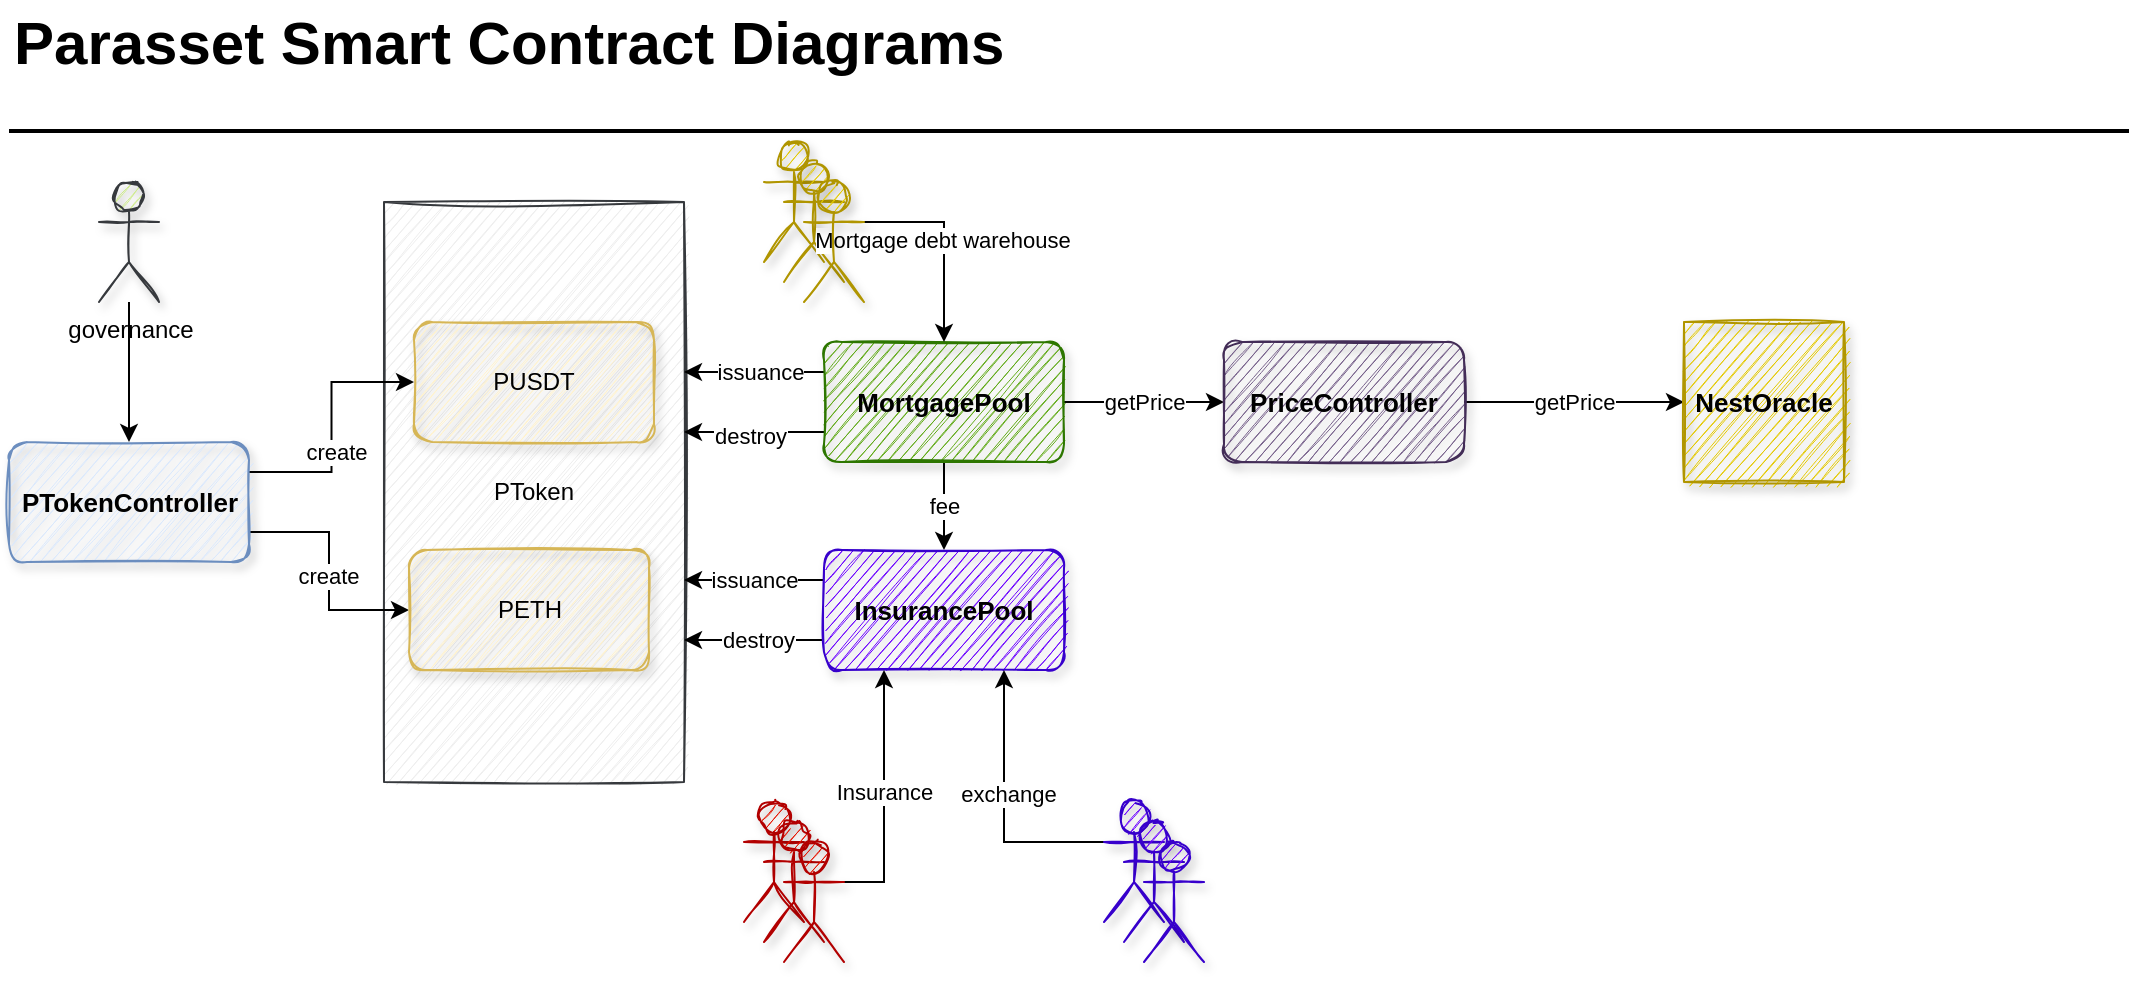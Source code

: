 <mxfile version="14.2.9" type="github">
  <diagram id="Ht1M8jgEwFfnCIfOTk4-" name="Page-1">
    <mxGraphModel dx="788" dy="458" grid="1" gridSize="10" guides="1" tooltips="1" connect="1" arrows="1" fold="1" page="1" pageScale="1" pageWidth="1169" pageHeight="827" math="0" shadow="0">
      <root>
        <mxCell id="0" />
        <mxCell id="1" parent="0" />
        <mxCell id="1N8OzxeI7ak3cwzA8k8z-51" value="PToken" style="rounded=0;whiteSpace=wrap;html=1;shadow=0;glass=0;sketch=1;fillColor=#eeeeee;strokeColor=#36393d;" vertex="1" parent="1">
          <mxGeometry x="240" y="180" width="150" height="290" as="geometry" />
        </mxCell>
        <mxCell id="-QjtrjUzRDEMRZ5MF8oH-47" value="Parasset Smart Contract Diagrams&lt;br&gt;&amp;nbsp;" style="text;html=1;resizable=0;points=[];autosize=1;align=left;verticalAlign=top;spacingTop=-4;fontSize=30;fontStyle=1" parent="1" vertex="1">
          <mxGeometry x="52.5" y="79.5" width="510" height="70" as="geometry" />
        </mxCell>
        <mxCell id="SCVMTBWpLvtzJIhz15lM-1" value="" style="line;strokeWidth=2;html=1;fontSize=14;" parent="1" vertex="1">
          <mxGeometry x="52.5" y="139.5" width="1060" height="10" as="geometry" />
        </mxCell>
        <mxCell id="1N8OzxeI7ak3cwzA8k8z-6" style="edgeStyle=orthogonalEdgeStyle;rounded=0;orthogonalLoop=1;jettySize=auto;html=1;exitX=1;exitY=0.25;exitDx=0;exitDy=0;entryX=0;entryY=0.5;entryDx=0;entryDy=0;" edge="1" parent="1" source="1N8OzxeI7ak3cwzA8k8z-2" target="1N8OzxeI7ak3cwzA8k8z-3">
          <mxGeometry relative="1" as="geometry" />
        </mxCell>
        <mxCell id="1N8OzxeI7ak3cwzA8k8z-8" value="create" style="edgeLabel;html=1;align=center;verticalAlign=middle;resizable=0;points=[];" vertex="1" connectable="0" parent="1N8OzxeI7ak3cwzA8k8z-6">
          <mxGeometry x="-0.183" y="-2" relative="1" as="geometry">
            <mxPoint as="offset" />
          </mxGeometry>
        </mxCell>
        <mxCell id="1N8OzxeI7ak3cwzA8k8z-7" style="edgeStyle=orthogonalEdgeStyle;rounded=0;orthogonalLoop=1;jettySize=auto;html=1;exitX=1;exitY=0.75;exitDx=0;exitDy=0;entryX=0;entryY=0.5;entryDx=0;entryDy=0;" edge="1" parent="1" source="1N8OzxeI7ak3cwzA8k8z-2" target="1N8OzxeI7ak3cwzA8k8z-4">
          <mxGeometry relative="1" as="geometry" />
        </mxCell>
        <mxCell id="1N8OzxeI7ak3cwzA8k8z-9" value="create" style="edgeLabel;html=1;align=center;verticalAlign=middle;resizable=0;points=[];" vertex="1" connectable="0" parent="1N8OzxeI7ak3cwzA8k8z-7">
          <mxGeometry x="0.032" y="-1" relative="1" as="geometry">
            <mxPoint as="offset" />
          </mxGeometry>
        </mxCell>
        <mxCell id="1N8OzxeI7ak3cwzA8k8z-2" value="&lt;font style=&quot;vertical-align: inherit&quot;&gt;&lt;font style=&quot;vertical-align: inherit&quot;&gt;&lt;font style=&quot;vertical-align: inherit&quot;&gt;&lt;font style=&quot;vertical-align: inherit&quot; size=&quot;1&quot;&gt;&lt;b style=&quot;font-size: 13px&quot;&gt;PTokenController&lt;/b&gt;&lt;/font&gt;&lt;/font&gt;&lt;/font&gt;&lt;/font&gt;" style="rounded=1;whiteSpace=wrap;html=1;fillColor=#dae8fc;strokeColor=#6c8ebf;sketch=1;glass=0;shadow=1;" vertex="1" parent="1">
          <mxGeometry x="52.5" y="300" width="120" height="60" as="geometry" />
        </mxCell>
        <mxCell id="1N8OzxeI7ak3cwzA8k8z-3" value="&lt;font style=&quot;vertical-align: inherit&quot;&gt;&lt;font style=&quot;vertical-align: inherit&quot;&gt;PUSDT&lt;/font&gt;&lt;/font&gt;" style="rounded=1;whiteSpace=wrap;html=1;shadow=1;glass=0;sketch=1;fillColor=#fff2cc;strokeColor=#d6b656;" vertex="1" parent="1">
          <mxGeometry x="255" y="240" width="120" height="60" as="geometry" />
        </mxCell>
        <mxCell id="1N8OzxeI7ak3cwzA8k8z-4" value="PETH" style="rounded=1;whiteSpace=wrap;html=1;shadow=1;glass=0;sketch=1;fillColor=#fff2cc;strokeColor=#d6b656;" vertex="1" parent="1">
          <mxGeometry x="252.5" y="354" width="120" height="60" as="geometry" />
        </mxCell>
        <mxCell id="1N8OzxeI7ak3cwzA8k8z-24" style="edgeStyle=orthogonalEdgeStyle;rounded=0;orthogonalLoop=1;jettySize=auto;html=1;exitX=0;exitY=0.25;exitDx=0;exitDy=0;" edge="1" parent="1" source="1N8OzxeI7ak3cwzA8k8z-10">
          <mxGeometry relative="1" as="geometry">
            <mxPoint x="390" y="265" as="targetPoint" />
          </mxGeometry>
        </mxCell>
        <mxCell id="1N8OzxeI7ak3cwzA8k8z-26" value="issuance" style="edgeLabel;html=1;align=center;verticalAlign=middle;resizable=0;points=[];" vertex="1" connectable="0" parent="1N8OzxeI7ak3cwzA8k8z-24">
          <mxGeometry x="-0.093" y="-1" relative="1" as="geometry">
            <mxPoint y="1" as="offset" />
          </mxGeometry>
        </mxCell>
        <mxCell id="1N8OzxeI7ak3cwzA8k8z-25" style="edgeStyle=orthogonalEdgeStyle;rounded=0;orthogonalLoop=1;jettySize=auto;html=1;exitX=0;exitY=0.75;exitDx=0;exitDy=0;" edge="1" parent="1" source="1N8OzxeI7ak3cwzA8k8z-10">
          <mxGeometry relative="1" as="geometry">
            <mxPoint x="390" y="295" as="targetPoint" />
          </mxGeometry>
        </mxCell>
        <mxCell id="1N8OzxeI7ak3cwzA8k8z-27" value="destroy" style="edgeLabel;html=1;align=center;verticalAlign=middle;resizable=0;points=[];" vertex="1" connectable="0" parent="1N8OzxeI7ak3cwzA8k8z-25">
          <mxGeometry x="0.078" y="1" relative="1" as="geometry">
            <mxPoint as="offset" />
          </mxGeometry>
        </mxCell>
        <mxCell id="1N8OzxeI7ak3cwzA8k8z-29" value="getPrice" style="edgeStyle=orthogonalEdgeStyle;rounded=0;orthogonalLoop=1;jettySize=auto;html=1;exitX=1;exitY=0.5;exitDx=0;exitDy=0;entryX=0;entryY=0.5;entryDx=0;entryDy=0;" edge="1" parent="1" source="1N8OzxeI7ak3cwzA8k8z-10" target="1N8OzxeI7ak3cwzA8k8z-28">
          <mxGeometry relative="1" as="geometry" />
        </mxCell>
        <mxCell id="1N8OzxeI7ak3cwzA8k8z-32" value="fee" style="edgeStyle=orthogonalEdgeStyle;rounded=0;orthogonalLoop=1;jettySize=auto;html=1;exitX=0.5;exitY=1;exitDx=0;exitDy=0;" edge="1" parent="1" source="1N8OzxeI7ak3cwzA8k8z-10" target="1N8OzxeI7ak3cwzA8k8z-17">
          <mxGeometry relative="1" as="geometry" />
        </mxCell>
        <mxCell id="1N8OzxeI7ak3cwzA8k8z-10" value="&lt;b&gt;&lt;font style=&quot;font-size: 13px&quot; color=&quot;#000000&quot;&gt;MortgagePool&lt;/font&gt;&lt;/b&gt;" style="rounded=1;whiteSpace=wrap;html=1;shadow=1;glass=0;sketch=1;fillColor=#60a917;strokeColor=#2D7600;fontColor=#ffffff;" vertex="1" parent="1">
          <mxGeometry x="460" y="250" width="120" height="60" as="geometry" />
        </mxCell>
        <mxCell id="1N8OzxeI7ak3cwzA8k8z-14" value="" style="edgeStyle=orthogonalEdgeStyle;rounded=0;orthogonalLoop=1;jettySize=auto;html=1;" edge="1" parent="1" source="1N8OzxeI7ak3cwzA8k8z-12" target="1N8OzxeI7ak3cwzA8k8z-2">
          <mxGeometry relative="1" as="geometry" />
        </mxCell>
        <mxCell id="1N8OzxeI7ak3cwzA8k8z-12" value="governance" style="shape=umlActor;verticalLabelPosition=bottom;verticalAlign=top;html=1;outlineConnect=0;shadow=1;glass=0;sketch=1;fillColor=#cdeb8b;strokeColor=#36393d;" vertex="1" parent="1">
          <mxGeometry x="97.5" y="170" width="30" height="60" as="geometry" />
        </mxCell>
        <mxCell id="1N8OzxeI7ak3cwzA8k8z-36" value="issuance" style="edgeStyle=orthogonalEdgeStyle;rounded=0;orthogonalLoop=1;jettySize=auto;html=1;exitX=0;exitY=0.25;exitDx=0;exitDy=0;" edge="1" parent="1" source="1N8OzxeI7ak3cwzA8k8z-17">
          <mxGeometry relative="1" as="geometry">
            <mxPoint x="390" y="369" as="targetPoint" />
          </mxGeometry>
        </mxCell>
        <mxCell id="1N8OzxeI7ak3cwzA8k8z-37" style="edgeStyle=orthogonalEdgeStyle;rounded=0;orthogonalLoop=1;jettySize=auto;html=1;exitX=0;exitY=0.75;exitDx=0;exitDy=0;" edge="1" parent="1" source="1N8OzxeI7ak3cwzA8k8z-17">
          <mxGeometry relative="1" as="geometry">
            <mxPoint x="390" y="399" as="targetPoint" />
            <Array as="points">
              <mxPoint x="400" y="399" />
              <mxPoint x="400" y="399" />
            </Array>
          </mxGeometry>
        </mxCell>
        <mxCell id="1N8OzxeI7ak3cwzA8k8z-38" value="destroy" style="edgeLabel;html=1;align=center;verticalAlign=middle;resizable=0;points=[];" vertex="1" connectable="0" parent="1N8OzxeI7ak3cwzA8k8z-37">
          <mxGeometry x="-0.036" relative="1" as="geometry">
            <mxPoint as="offset" />
          </mxGeometry>
        </mxCell>
        <mxCell id="1N8OzxeI7ak3cwzA8k8z-17" value="&lt;b&gt;&lt;font style=&quot;font-size: 13px&quot; color=&quot;#000000&quot;&gt;InsurancePool&lt;/font&gt;&lt;/b&gt;" style="rounded=1;whiteSpace=wrap;html=1;shadow=1;glass=0;sketch=1;fillColor=#6a00ff;strokeColor=#3700CC;fontColor=#ffffff;" vertex="1" parent="1">
          <mxGeometry x="460" y="354" width="120" height="60" as="geometry" />
        </mxCell>
        <mxCell id="1N8OzxeI7ak3cwzA8k8z-18" value="Actor" style="shape=umlActor;verticalLabelPosition=bottom;verticalAlign=top;html=1;outlineConnect=0;shadow=1;glass=0;sketch=1;fillColor=#e3c800;strokeColor=#B09500;fontColor=#ffffff;" vertex="1" parent="1">
          <mxGeometry x="430" y="150" width="30" height="60" as="geometry" />
        </mxCell>
        <mxCell id="1N8OzxeI7ak3cwzA8k8z-19" value="Actor" style="shape=umlActor;verticalLabelPosition=bottom;verticalAlign=top;html=1;outlineConnect=0;shadow=1;glass=0;sketch=1;fillColor=#e3c800;strokeColor=#B09500;fontColor=#ffffff;" vertex="1" parent="1">
          <mxGeometry x="440" y="160" width="30" height="60" as="geometry" />
        </mxCell>
        <mxCell id="1N8OzxeI7ak3cwzA8k8z-22" style="edgeStyle=orthogonalEdgeStyle;rounded=0;orthogonalLoop=1;jettySize=auto;html=1;exitX=1;exitY=0.333;exitDx=0;exitDy=0;exitPerimeter=0;entryX=0.5;entryY=0;entryDx=0;entryDy=0;" edge="1" parent="1" source="1N8OzxeI7ak3cwzA8k8z-20" target="1N8OzxeI7ak3cwzA8k8z-10">
          <mxGeometry relative="1" as="geometry" />
        </mxCell>
        <mxCell id="1N8OzxeI7ak3cwzA8k8z-23" value="Mortgage debt warehouse" style="edgeLabel;html=1;align=center;verticalAlign=middle;resizable=0;points=[];" vertex="1" connectable="0" parent="1N8OzxeI7ak3cwzA8k8z-22">
          <mxGeometry x="-0.027" y="-1" relative="1" as="geometry">
            <mxPoint as="offset" />
          </mxGeometry>
        </mxCell>
        <mxCell id="1N8OzxeI7ak3cwzA8k8z-20" value="Actor" style="shape=umlActor;verticalLabelPosition=bottom;verticalAlign=top;html=1;outlineConnect=0;shadow=1;glass=0;sketch=1;fillColor=#e3c800;strokeColor=#B09500;fontColor=#ffffff;" vertex="1" parent="1">
          <mxGeometry x="450" y="170" width="30" height="60" as="geometry" />
        </mxCell>
        <mxCell id="1N8OzxeI7ak3cwzA8k8z-31" value="getPrice" style="edgeStyle=orthogonalEdgeStyle;rounded=0;orthogonalLoop=1;jettySize=auto;html=1;exitX=1;exitY=0.5;exitDx=0;exitDy=0;entryX=0;entryY=0.5;entryDx=0;entryDy=0;" edge="1" parent="1" source="1N8OzxeI7ak3cwzA8k8z-28" target="1N8OzxeI7ak3cwzA8k8z-30">
          <mxGeometry relative="1" as="geometry" />
        </mxCell>
        <mxCell id="1N8OzxeI7ak3cwzA8k8z-28" value="&lt;font color=&quot;#000000&quot; size=&quot;1&quot;&gt;&lt;b style=&quot;font-size: 13px&quot;&gt;PriceController&lt;/b&gt;&lt;/font&gt;" style="rounded=1;whiteSpace=wrap;html=1;shadow=1;glass=0;sketch=1;fillColor=#76608a;strokeColor=#432D57;fontColor=#ffffff;" vertex="1" parent="1">
          <mxGeometry x="660" y="250" width="120" height="60" as="geometry" />
        </mxCell>
        <mxCell id="1N8OzxeI7ak3cwzA8k8z-30" value="&lt;b&gt;&lt;font color=&quot;#000000&quot; style=&quot;font-size: 13px&quot;&gt;NestOracle&lt;/font&gt;&lt;/b&gt;" style="whiteSpace=wrap;html=1;aspect=fixed;shadow=1;glass=0;sketch=1;fillColor=#e3c800;strokeColor=#B09500;fontColor=#ffffff;" vertex="1" parent="1">
          <mxGeometry x="890" y="240" width="80" height="80" as="geometry" />
        </mxCell>
        <mxCell id="1N8OzxeI7ak3cwzA8k8z-39" value="Actor" style="shape=umlActor;verticalLabelPosition=bottom;verticalAlign=top;html=1;outlineConnect=0;shadow=1;glass=0;sketch=1;fillColor=#e51400;strokeColor=#B20000;fontColor=#ffffff;" vertex="1" parent="1">
          <mxGeometry x="420" y="480" width="30" height="60" as="geometry" />
        </mxCell>
        <mxCell id="1N8OzxeI7ak3cwzA8k8z-42" value="Actor" style="shape=umlActor;verticalLabelPosition=bottom;verticalAlign=top;html=1;outlineConnect=0;shadow=1;glass=0;sketch=1;fillColor=#e51400;strokeColor=#B20000;fontColor=#ffffff;" vertex="1" parent="1">
          <mxGeometry x="430" y="490" width="30" height="60" as="geometry" />
        </mxCell>
        <mxCell id="1N8OzxeI7ak3cwzA8k8z-44" style="edgeStyle=orthogonalEdgeStyle;rounded=0;orthogonalLoop=1;jettySize=auto;html=1;exitX=1;exitY=0.333;exitDx=0;exitDy=0;exitPerimeter=0;entryX=0.25;entryY=1;entryDx=0;entryDy=0;" edge="1" parent="1" source="1N8OzxeI7ak3cwzA8k8z-43" target="1N8OzxeI7ak3cwzA8k8z-17">
          <mxGeometry relative="1" as="geometry" />
        </mxCell>
        <mxCell id="1N8OzxeI7ak3cwzA8k8z-45" value="Insurance" style="edgeLabel;html=1;align=center;verticalAlign=middle;resizable=0;points=[];" vertex="1" connectable="0" parent="1N8OzxeI7ak3cwzA8k8z-44">
          <mxGeometry x="0.04" relative="1" as="geometry">
            <mxPoint as="offset" />
          </mxGeometry>
        </mxCell>
        <mxCell id="1N8OzxeI7ak3cwzA8k8z-43" value="Actor" style="shape=umlActor;verticalLabelPosition=bottom;verticalAlign=top;html=1;outlineConnect=0;shadow=1;glass=0;sketch=1;fillColor=#e51400;strokeColor=#B20000;fontColor=#ffffff;" vertex="1" parent="1">
          <mxGeometry x="440" y="500" width="30" height="60" as="geometry" />
        </mxCell>
        <mxCell id="1N8OzxeI7ak3cwzA8k8z-49" style="edgeStyle=orthogonalEdgeStyle;rounded=0;orthogonalLoop=1;jettySize=auto;html=1;exitX=0;exitY=0.333;exitDx=0;exitDy=0;exitPerimeter=0;entryX=0.75;entryY=1;entryDx=0;entryDy=0;" edge="1" parent="1" source="1N8OzxeI7ak3cwzA8k8z-46" target="1N8OzxeI7ak3cwzA8k8z-17">
          <mxGeometry relative="1" as="geometry" />
        </mxCell>
        <mxCell id="1N8OzxeI7ak3cwzA8k8z-50" value="exchange" style="edgeLabel;html=1;align=center;verticalAlign=middle;resizable=0;points=[];" vertex="1" connectable="0" parent="1N8OzxeI7ak3cwzA8k8z-49">
          <mxGeometry x="0.098" y="-2" relative="1" as="geometry">
            <mxPoint as="offset" />
          </mxGeometry>
        </mxCell>
        <mxCell id="1N8OzxeI7ak3cwzA8k8z-46" value="Actor" style="shape=umlActor;verticalLabelPosition=bottom;verticalAlign=top;html=1;outlineConnect=0;shadow=1;glass=0;sketch=1;fillColor=#6a00ff;strokeColor=#3700CC;fontColor=#ffffff;" vertex="1" parent="1">
          <mxGeometry x="600" y="480" width="30" height="60" as="geometry" />
        </mxCell>
        <mxCell id="1N8OzxeI7ak3cwzA8k8z-47" value="Actor" style="shape=umlActor;verticalLabelPosition=bottom;verticalAlign=top;html=1;outlineConnect=0;shadow=1;glass=0;sketch=1;fillColor=#6a00ff;strokeColor=#3700CC;fontColor=#ffffff;" vertex="1" parent="1">
          <mxGeometry x="610" y="490" width="30" height="60" as="geometry" />
        </mxCell>
        <mxCell id="1N8OzxeI7ak3cwzA8k8z-48" value="Actor" style="shape=umlActor;verticalLabelPosition=bottom;verticalAlign=top;html=1;outlineConnect=0;shadow=1;glass=0;sketch=1;fillColor=#6a00ff;strokeColor=#3700CC;fontColor=#ffffff;" vertex="1" parent="1">
          <mxGeometry x="620" y="500" width="30" height="60" as="geometry" />
        </mxCell>
      </root>
    </mxGraphModel>
  </diagram>
</mxfile>
